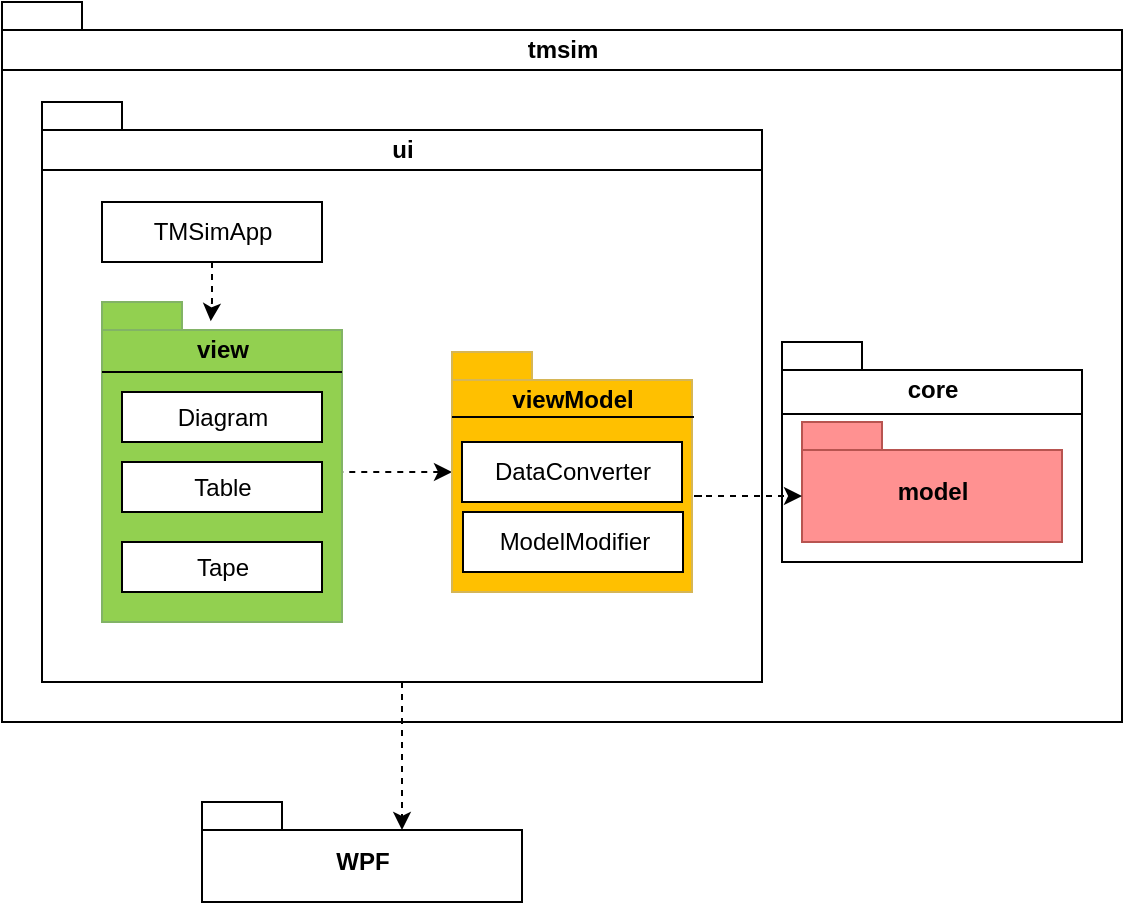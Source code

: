 <mxfile version="18.0.2" type="device"><diagram id="dchTiyNIl8KOHQZsSoF_" name="Page-1"><mxGraphModel dx="1258" dy="697" grid="1" gridSize="10" guides="1" tooltips="1" connect="1" arrows="1" fold="1" page="1" pageScale="1" pageWidth="850" pageHeight="1100" math="0" shadow="0"><root><mxCell id="0"/><mxCell id="1" parent="0"/><mxCell id="SfVA9JNzdRrA3uQZ8XAS-1" value="tmsim" style="shape=folder;fontStyle=1;spacingTop=10;tabWidth=40;tabHeight=14;tabPosition=left;html=1;align=center;verticalAlign=top;" parent="1" vertex="1"><mxGeometry y="10" width="560" height="360" as="geometry"/></mxCell><mxCell id="SfVA9JNzdRrA3uQZ8XAS-2" value="" style="line;strokeWidth=1;fillColor=none;align=left;verticalAlign=middle;spacingTop=-1;spacingLeft=3;spacingRight=3;rotatable=0;labelPosition=right;points=[];portConstraint=eastwest;" parent="1" vertex="1"><mxGeometry y="40" width="560" height="8" as="geometry"/></mxCell><mxCell id="SfVA9JNzdRrA3uQZ8XAS-28" style="edgeStyle=orthogonalEdgeStyle;rounded=0;orthogonalLoop=1;jettySize=auto;html=1;exitX=0.5;exitY=1;exitDx=0;exitDy=0;exitPerimeter=0;entryX=0;entryY=0;entryDx=100;entryDy=14;entryPerimeter=0;dashed=1;startArrow=none;startFill=0;endArrow=classic;endFill=1;" parent="1" source="SfVA9JNzdRrA3uQZ8XAS-3" target="SfVA9JNzdRrA3uQZ8XAS-27" edge="1"><mxGeometry relative="1" as="geometry"/></mxCell><mxCell id="SfVA9JNzdRrA3uQZ8XAS-3" value="ui" style="shape=folder;fontStyle=1;spacingTop=10;tabWidth=40;tabHeight=14;tabPosition=left;html=1;verticalAlign=top;" parent="1" vertex="1"><mxGeometry x="20" y="60" width="360" height="290" as="geometry"/></mxCell><mxCell id="SfVA9JNzdRrA3uQZ8XAS-4" value="" style="line;strokeWidth=1;fillColor=none;align=left;verticalAlign=middle;spacingTop=-1;spacingLeft=3;spacingRight=3;rotatable=0;labelPosition=right;points=[];portConstraint=eastwest;" parent="1" vertex="1"><mxGeometry x="20" y="90" width="360" height="8" as="geometry"/></mxCell><mxCell id="SfVA9JNzdRrA3uQZ8XAS-16" style="edgeStyle=orthogonalEdgeStyle;rounded=0;orthogonalLoop=1;jettySize=auto;html=1;entryX=0;entryY=0;entryDx=120;entryDy=87;entryPerimeter=0;dashed=1;endArrow=none;endFill=0;startArrow=classic;startFill=1;" parent="1" source="SfVA9JNzdRrA3uQZ8XAS-7" target="SfVA9JNzdRrA3uQZ8XAS-10" edge="1"><mxGeometry relative="1" as="geometry"><Array as="points"><mxPoint x="170" y="245"/></Array></mxGeometry></mxCell><mxCell id="SfVA9JNzdRrA3uQZ8XAS-7" value="viewModel" style="shape=folder;fontStyle=1;spacingTop=10;tabWidth=40;tabHeight=14;tabPosition=left;html=1;verticalAlign=top;fillColor=#ffc000;strokeColor=#d6b656;" parent="1" vertex="1"><mxGeometry x="225" y="185" width="120" height="120" as="geometry"/></mxCell><mxCell id="SfVA9JNzdRrA3uQZ8XAS-26" style="edgeStyle=orthogonalEdgeStyle;rounded=0;orthogonalLoop=1;jettySize=auto;html=1;entryX=0.453;entryY=0.06;entryDx=0;entryDy=0;entryPerimeter=0;dashed=1;startArrow=none;startFill=0;endArrow=classic;endFill=1;" parent="1" source="SfVA9JNzdRrA3uQZ8XAS-8" target="SfVA9JNzdRrA3uQZ8XAS-10" edge="1"><mxGeometry relative="1" as="geometry"/></mxCell><mxCell id="SfVA9JNzdRrA3uQZ8XAS-8" value="TMSimApp" style="html=1;" parent="1" vertex="1"><mxGeometry x="50" y="110" width="110" height="30" as="geometry"/></mxCell><mxCell id="SfVA9JNzdRrA3uQZ8XAS-9" value="DataConverter" style="html=1;" parent="1" vertex="1"><mxGeometry x="230" y="230" width="110" height="30" as="geometry"/></mxCell><mxCell id="SfVA9JNzdRrA3uQZ8XAS-10" value="view" style="shape=folder;fontStyle=1;spacingTop=10;tabWidth=40;tabHeight=14;tabPosition=left;html=1;verticalAlign=top;labelBackgroundColor=none;fillColor=#92d050;strokeColor=#82b366;" parent="1" vertex="1"><mxGeometry x="50" y="160" width="120" height="160" as="geometry"/></mxCell><mxCell id="SfVA9JNzdRrA3uQZ8XAS-12" value="" style="line;strokeWidth=1;fillColor=none;align=left;verticalAlign=middle;spacingTop=-1;spacingLeft=3;spacingRight=3;rotatable=0;labelPosition=right;points=[];portConstraint=eastwest;" parent="1" vertex="1"><mxGeometry x="50" y="191" width="120" height="8" as="geometry"/></mxCell><mxCell id="SfVA9JNzdRrA3uQZ8XAS-13" value="Diagram" style="html=1;" parent="1" vertex="1"><mxGeometry x="60" y="205" width="100" height="25" as="geometry"/></mxCell><mxCell id="SfVA9JNzdRrA3uQZ8XAS-14" value="Table" style="html=1;" parent="1" vertex="1"><mxGeometry x="60" y="240" width="100" height="25" as="geometry"/></mxCell><mxCell id="SfVA9JNzdRrA3uQZ8XAS-15" value="Tape" style="html=1;" parent="1" vertex="1"><mxGeometry x="60" y="280" width="100" height="25" as="geometry"/></mxCell><mxCell id="SfVA9JNzdRrA3uQZ8XAS-27" value="WPF" style="shape=folder;fontStyle=1;spacingTop=10;tabWidth=40;tabHeight=14;tabPosition=left;html=1;" parent="1" vertex="1"><mxGeometry x="100" y="410" width="160" height="50" as="geometry"/></mxCell><mxCell id="SfVA9JNzdRrA3uQZ8XAS-29" value="" style="line;strokeWidth=1;fillColor=none;align=left;verticalAlign=middle;spacingTop=-1;spacingLeft=3;spacingRight=3;rotatable=0;labelPosition=right;points=[];portConstraint=eastwest;labelBackgroundColor=none;" parent="1" vertex="1"><mxGeometry x="225" y="213.5" width="121" height="8" as="geometry"/></mxCell><mxCell id="G-NHdpEDeoGginfyEZzY-1" value="ModelModifier" style="html=1;" vertex="1" parent="1"><mxGeometry x="230.5" y="265" width="110" height="30" as="geometry"/></mxCell><mxCell id="G-NHdpEDeoGginfyEZzY-2" value="core" style="shape=folder;fontStyle=1;spacingTop=10;tabWidth=40;tabHeight=14;tabPosition=left;html=1;verticalAlign=top;" vertex="1" parent="1"><mxGeometry x="390" y="180" width="150" height="110" as="geometry"/></mxCell><mxCell id="SfVA9JNzdRrA3uQZ8XAS-6" value="model" style="shape=folder;fontStyle=1;spacingTop=10;tabWidth=40;tabHeight=14;tabPosition=left;html=1;fillColor=#ff9191;strokeColor=#b85450;" parent="1" vertex="1"><mxGeometry x="400" y="220" width="130" height="60" as="geometry"/></mxCell><mxCell id="SfVA9JNzdRrA3uQZ8XAS-19" style="edgeStyle=orthogonalEdgeStyle;rounded=0;orthogonalLoop=1;jettySize=auto;html=1;entryX=0;entryY=0;entryDx=0;entryDy=37;entryPerimeter=0;dashed=1;startArrow=none;startFill=0;endArrow=classic;endFill=1;" parent="1" target="SfVA9JNzdRrA3uQZ8XAS-6" edge="1"><mxGeometry relative="1" as="geometry"><mxPoint x="350" y="257" as="sourcePoint"/><Array as="points"><mxPoint x="345" y="257"/></Array></mxGeometry></mxCell><mxCell id="G-NHdpEDeoGginfyEZzY-3" value="" style="line;strokeWidth=1;fillColor=none;align=left;verticalAlign=middle;spacingTop=-1;spacingLeft=3;spacingRight=3;rotatable=0;labelPosition=right;points=[];portConstraint=eastwest;" vertex="1" parent="1"><mxGeometry x="390" y="212" width="150" height="8" as="geometry"/></mxCell></root></mxGraphModel></diagram></mxfile>